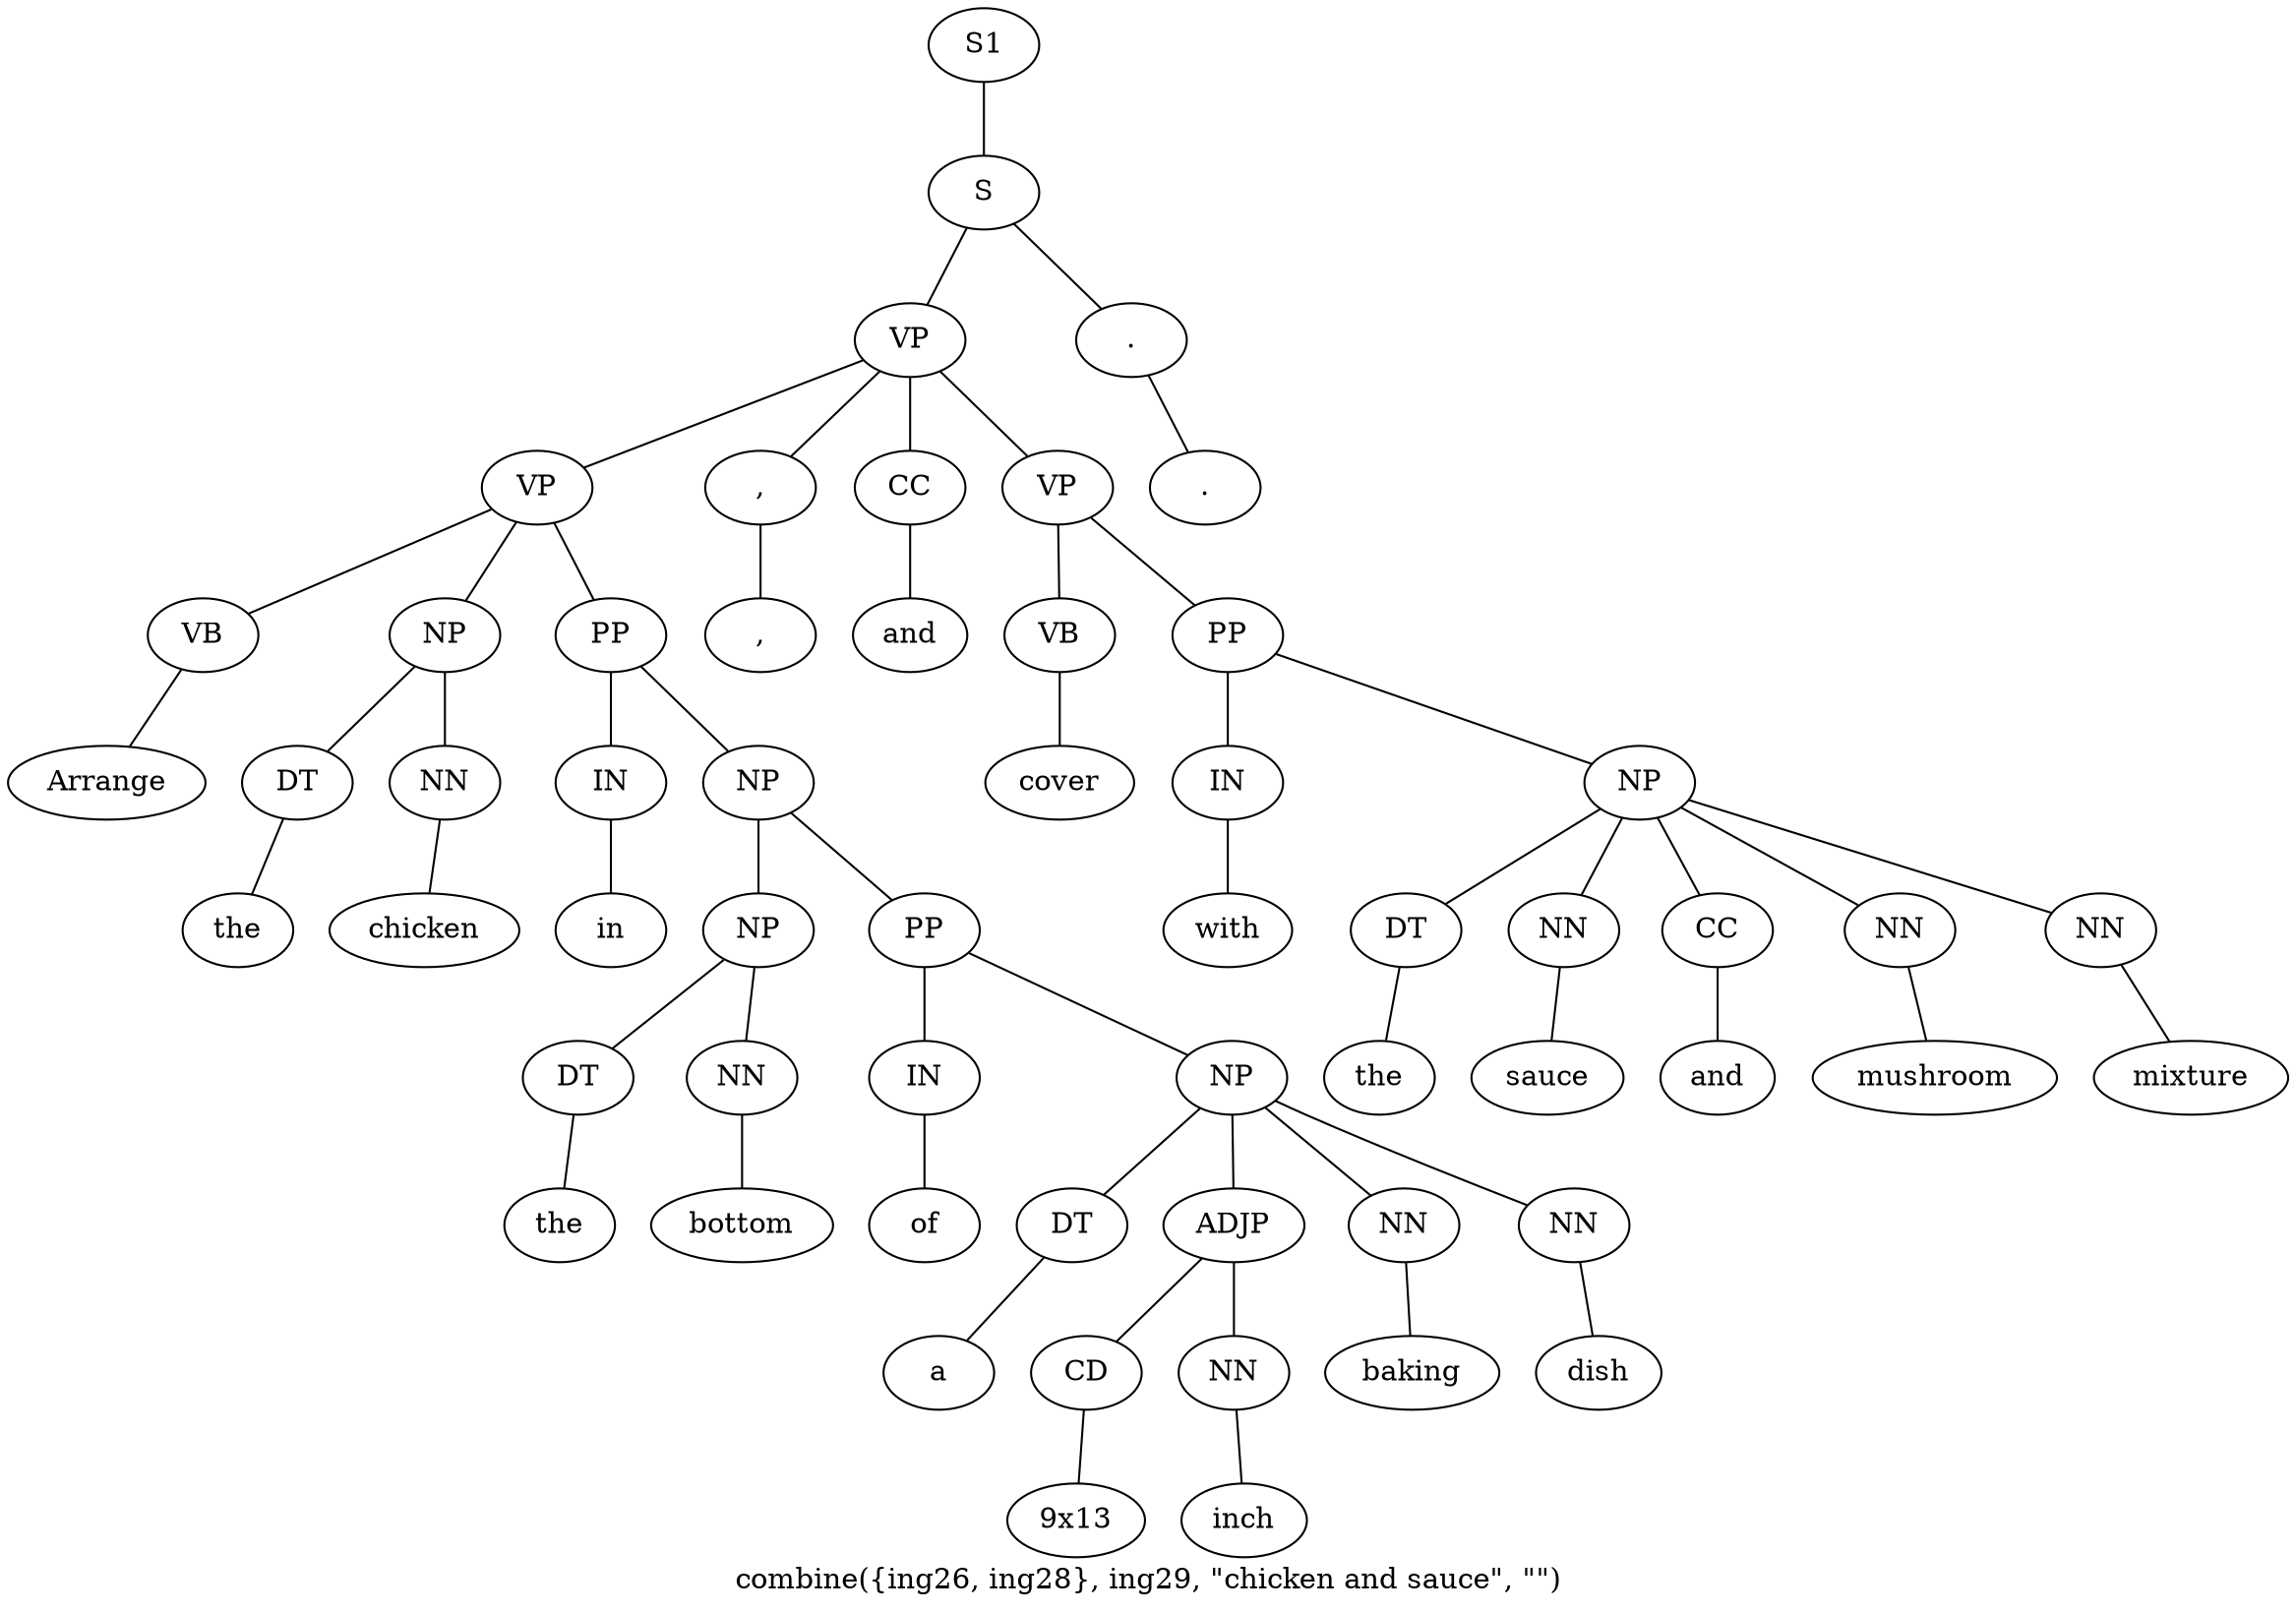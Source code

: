 graph SyntaxGraph {
	label = "combine({ing26, ing28}, ing29, \"chicken and sauce\", \"\")";
	Node0 [label="S1"];
	Node1 [label="S"];
	Node2 [label="VP"];
	Node3 [label="VP"];
	Node4 [label="VB"];
	Node5 [label="Arrange"];
	Node6 [label="NP"];
	Node7 [label="DT"];
	Node8 [label="the"];
	Node9 [label="NN"];
	Node10 [label="chicken"];
	Node11 [label="PP"];
	Node12 [label="IN"];
	Node13 [label="in"];
	Node14 [label="NP"];
	Node15 [label="NP"];
	Node16 [label="DT"];
	Node17 [label="the"];
	Node18 [label="NN"];
	Node19 [label="bottom"];
	Node20 [label="PP"];
	Node21 [label="IN"];
	Node22 [label="of"];
	Node23 [label="NP"];
	Node24 [label="DT"];
	Node25 [label="a"];
	Node26 [label="ADJP"];
	Node27 [label="CD"];
	Node28 [label="9x13"];
	Node29 [label="NN"];
	Node30 [label="inch"];
	Node31 [label="NN"];
	Node32 [label="baking"];
	Node33 [label="NN"];
	Node34 [label="dish"];
	Node35 [label=","];
	Node36 [label=","];
	Node37 [label="CC"];
	Node38 [label="and"];
	Node39 [label="VP"];
	Node40 [label="VB"];
	Node41 [label="cover"];
	Node42 [label="PP"];
	Node43 [label="IN"];
	Node44 [label="with"];
	Node45 [label="NP"];
	Node46 [label="DT"];
	Node47 [label="the"];
	Node48 [label="NN"];
	Node49 [label="sauce"];
	Node50 [label="CC"];
	Node51 [label="and"];
	Node52 [label="NN"];
	Node53 [label="mushroom"];
	Node54 [label="NN"];
	Node55 [label="mixture"];
	Node56 [label="."];
	Node57 [label="."];

	Node0 -- Node1;
	Node1 -- Node2;
	Node1 -- Node56;
	Node2 -- Node3;
	Node2 -- Node35;
	Node2 -- Node37;
	Node2 -- Node39;
	Node3 -- Node4;
	Node3 -- Node6;
	Node3 -- Node11;
	Node4 -- Node5;
	Node6 -- Node7;
	Node6 -- Node9;
	Node7 -- Node8;
	Node9 -- Node10;
	Node11 -- Node12;
	Node11 -- Node14;
	Node12 -- Node13;
	Node14 -- Node15;
	Node14 -- Node20;
	Node15 -- Node16;
	Node15 -- Node18;
	Node16 -- Node17;
	Node18 -- Node19;
	Node20 -- Node21;
	Node20 -- Node23;
	Node21 -- Node22;
	Node23 -- Node24;
	Node23 -- Node26;
	Node23 -- Node31;
	Node23 -- Node33;
	Node24 -- Node25;
	Node26 -- Node27;
	Node26 -- Node29;
	Node27 -- Node28;
	Node29 -- Node30;
	Node31 -- Node32;
	Node33 -- Node34;
	Node35 -- Node36;
	Node37 -- Node38;
	Node39 -- Node40;
	Node39 -- Node42;
	Node40 -- Node41;
	Node42 -- Node43;
	Node42 -- Node45;
	Node43 -- Node44;
	Node45 -- Node46;
	Node45 -- Node48;
	Node45 -- Node50;
	Node45 -- Node52;
	Node45 -- Node54;
	Node46 -- Node47;
	Node48 -- Node49;
	Node50 -- Node51;
	Node52 -- Node53;
	Node54 -- Node55;
	Node56 -- Node57;
}